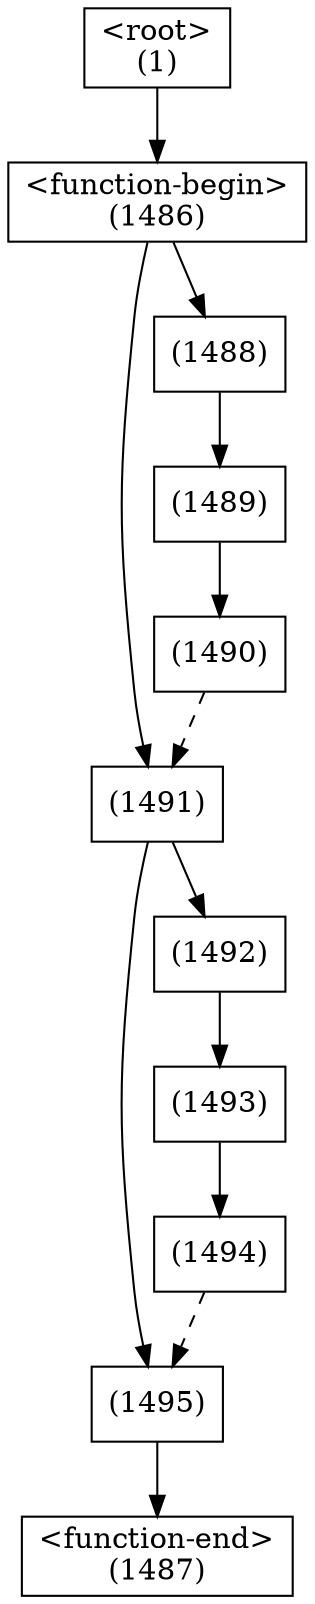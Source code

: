 digraph graphname {
n1495 [shape=box,label="(1495)"];
n1494 -> n1495[style="dashed"];
n1491 -> n1495[style="solid"];
n1494 [shape=box,label="(1494)"];
n1493 -> n1494[style="solid"];
n1493 [shape=box,label="(1493)"];
n1492 -> n1493[style="solid"];
n1492 [shape=box,label="(1492)"];
n1491 -> n1492[style="solid"];
n1491 [shape=box,label="(1491)"];
n1490 -> n1491[style="dashed"];
n1486 -> n1491[style="solid"];
n1490 [shape=box,label="(1490)"];
n1489 -> n1490[style="solid"];
n1489 [shape=box,label="(1489)"];
n1488 -> n1489[style="solid"];
n1488 [shape=box,label="(1488)"];
n1486 -> n1488[style="solid"];
n1487 [shape=box,label="<function-end>
(1487)"];
n1495 -> n1487[style="solid"];
n1486 [shape=box,label="<function-begin>
(1486)"];
n1 -> n1486[style="solid"];
n1 [shape=box,label="<root>
(1)"];
}
